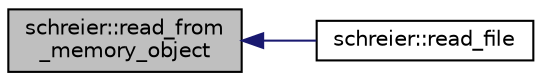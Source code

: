 digraph "schreier::read_from_memory_object"
{
  edge [fontname="Helvetica",fontsize="10",labelfontname="Helvetica",labelfontsize="10"];
  node [fontname="Helvetica",fontsize="10",shape=record];
  rankdir="LR";
  Node5173 [label="schreier::read_from\l_memory_object",height=0.2,width=0.4,color="black", fillcolor="grey75", style="filled", fontcolor="black"];
  Node5173 -> Node5174 [dir="back",color="midnightblue",fontsize="10",style="solid",fontname="Helvetica"];
  Node5174 [label="schreier::read_file",height=0.2,width=0.4,color="black", fillcolor="white", style="filled",URL="$d3/dd6/classschreier.html#aceec223ba035fba0702ee8f7877abe97"];
}
